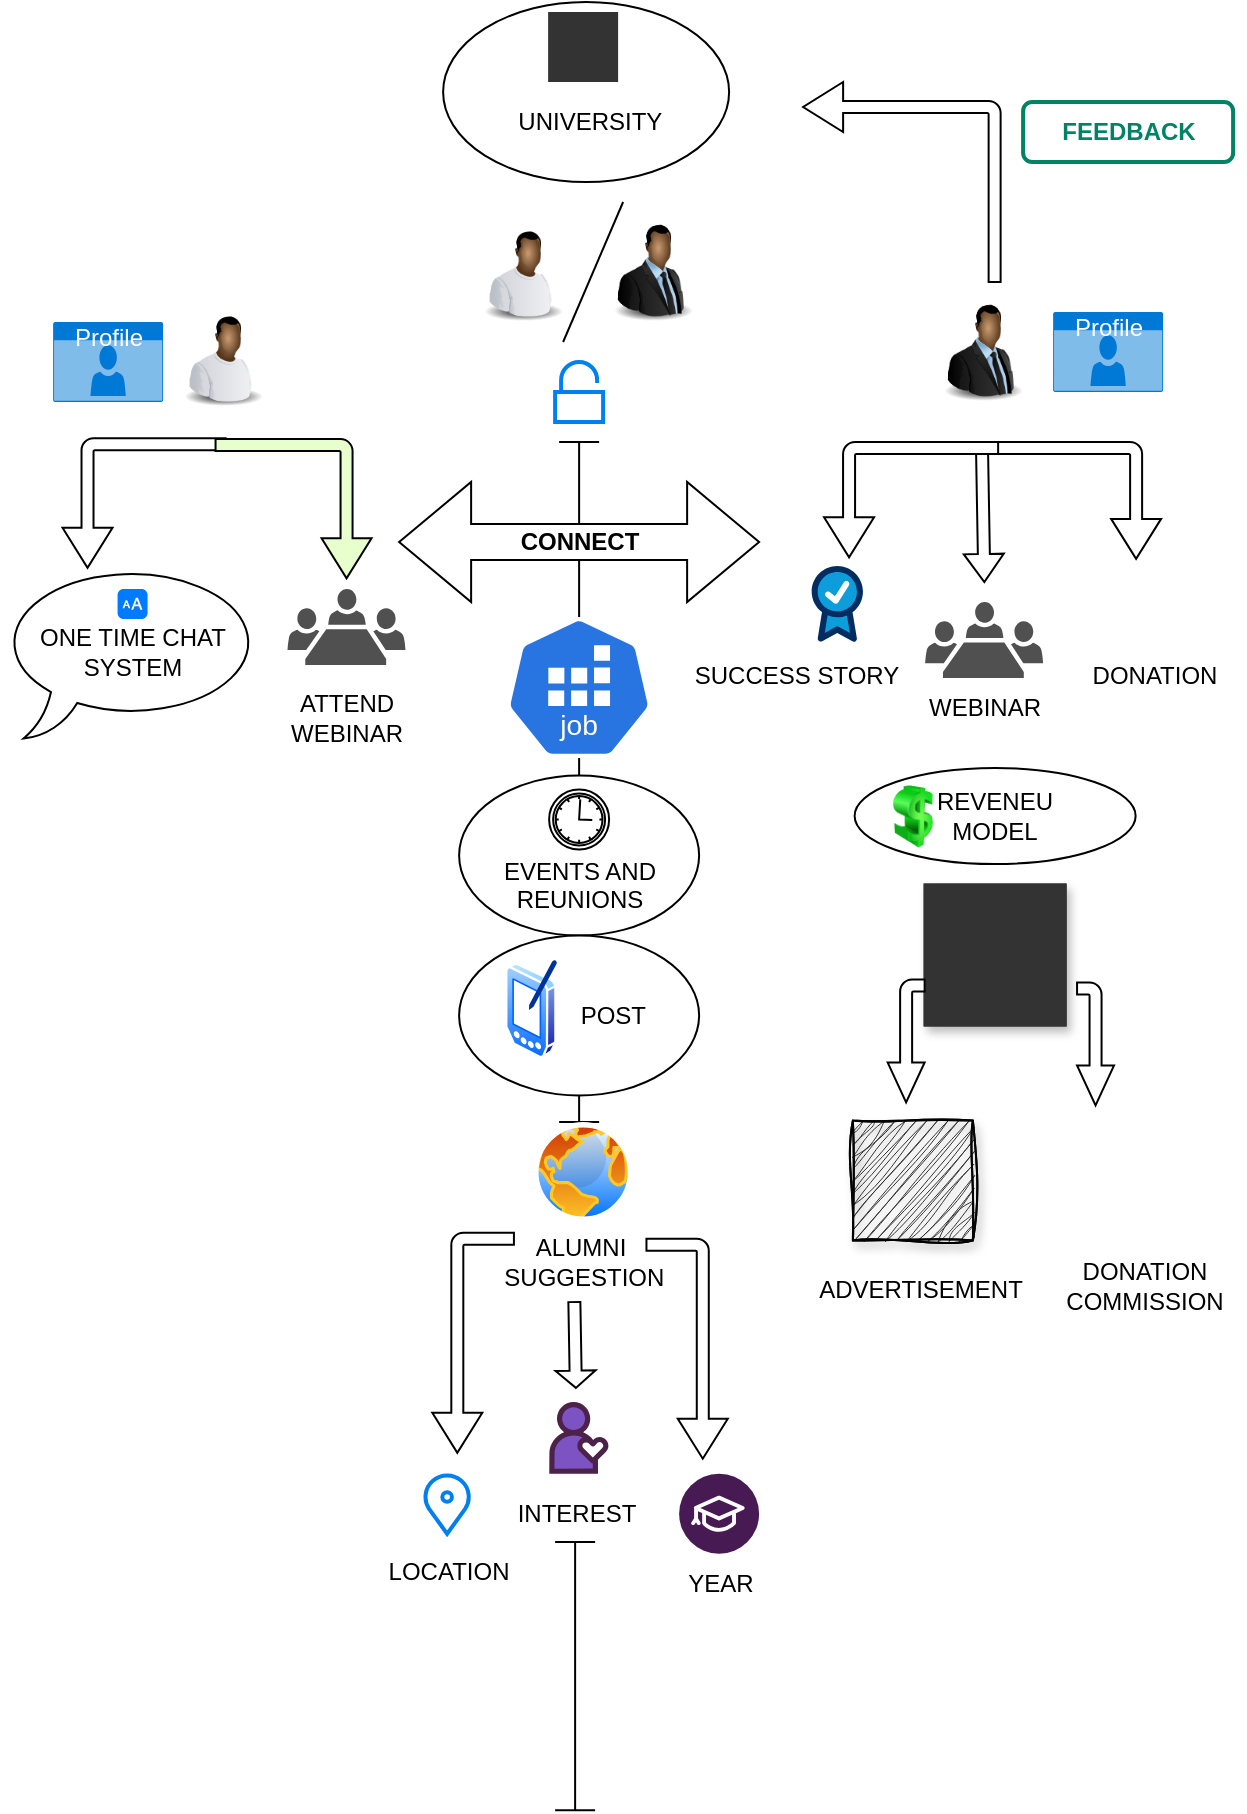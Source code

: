 <mxfile version="24.7.12">
  <diagram name="Page-1" id="2a19thuYVD6KIKSAlmyX">
    <mxGraphModel dx="1222" dy="717" grid="1" gridSize="10" guides="1" tooltips="1" connect="1" arrows="1" fold="1" page="1" pageScale="1" pageWidth="850" pageHeight="1100" math="0" shadow="0">
      <root>
        <mxCell id="0" />
        <mxCell id="1" parent="0" />
        <mxCell id="e3WXoAi0lVYZwH6KxabU-30" value="" style="image;html=1;image=img/lib/clip_art/people/Suit_Man_Black_128x128.png;fillOpacity=100;" vertex="1" parent="1">
          <mxGeometry x="400.56" y="208" width="50" height="50" as="geometry" />
        </mxCell>
        <mxCell id="e3WXoAi0lVYZwH6KxabU-31" value="" style="endArrow=none;html=1;rounded=0;" edge="1" parent="1">
          <mxGeometry width="50" height="50" relative="1" as="geometry">
            <mxPoint x="380.56" y="268" as="sourcePoint" />
            <mxPoint x="410.56" y="198" as="targetPoint" />
          </mxGeometry>
        </mxCell>
        <mxCell id="e3WXoAi0lVYZwH6KxabU-32" value="" style="image;html=1;image=img/lib/clip_art/people/Worker_Black_128x128.png" vertex="1" parent="1">
          <mxGeometry x="330.56" y="208" width="60" height="50" as="geometry" />
        </mxCell>
        <mxCell id="e3WXoAi0lVYZwH6KxabU-33" value="" style="html=1;verticalLabelPosition=bottom;align=center;labelBackgroundColor=#ffffff;verticalAlign=top;strokeWidth=2;strokeColor=#0080F0;shadow=0;dashed=0;shape=mxgraph.ios7.icons.unlocked;" vertex="1" parent="1">
          <mxGeometry x="376.56" y="278" width="24" height="30" as="geometry" />
        </mxCell>
        <mxCell id="e3WXoAi0lVYZwH6KxabU-34" value="" style="shape=singleArrow;direction=north;whiteSpace=wrap;html=1;rotation=-181;" vertex="1" parent="1">
          <mxGeometry x="580.56" y="318" width="20" height="70" as="geometry" />
        </mxCell>
        <mxCell id="e3WXoAi0lVYZwH6KxabU-35" value="" style="shape=crossbar;whiteSpace=wrap;html=1;rounded=1;direction=south;" vertex="1" parent="1">
          <mxGeometry x="378.56" y="318" width="20" height="340" as="geometry" />
        </mxCell>
        <mxCell id="e3WXoAi0lVYZwH6KxabU-36" value="&lt;b&gt;CONNECT&lt;/b&gt;" style="shape=doubleArrow;whiteSpace=wrap;html=1;" vertex="1" parent="1">
          <mxGeometry x="298.56" y="338" width="180" height="60" as="geometry" />
        </mxCell>
        <mxCell id="e3WXoAi0lVYZwH6KxabU-37" value="" style="image;html=1;image=img/lib/clip_art/people/Suit_Man_Black_128x128.png;fillOpacity=100;" vertex="1" parent="1">
          <mxGeometry x="565.56" y="248" width="50" height="50" as="geometry" />
        </mxCell>
        <mxCell id="e3WXoAi0lVYZwH6KxabU-38" value="" style="image;html=1;image=img/lib/clip_art/people/Worker_Black_128x128.png" vertex="1" parent="1">
          <mxGeometry x="180.56" y="250.5" width="60" height="50" as="geometry" />
        </mxCell>
        <mxCell id="e3WXoAi0lVYZwH6KxabU-39" value="Profile" style="html=1;whiteSpace=wrap;strokeColor=none;fillColor=#0079D6;labelPosition=center;verticalLabelPosition=middle;verticalAlign=top;align=center;fontSize=12;outlineConnect=0;spacingTop=-6;fontColor=#FFFFFF;sketch=0;shape=mxgraph.sitemap.profile;" vertex="1" parent="1">
          <mxGeometry x="125.56" y="258" width="55" height="40" as="geometry" />
        </mxCell>
        <mxCell id="e3WXoAi0lVYZwH6KxabU-40" value="" style="html=1;shadow=0;dashed=0;align=center;verticalAlign=middle;shape=mxgraph.arrows2.bendArrow;dy=3;dx=20;notch=0;arrowHead=25;rounded=1;rotation=90;" vertex="1" parent="1">
          <mxGeometry x="582.59" y="279.47" width="58.44" height="135.5" as="geometry" />
        </mxCell>
        <mxCell id="e3WXoAi0lVYZwH6KxabU-41" value="" style="shape=image;html=1;verticalAlign=top;verticalLabelPosition=bottom;labelBackgroundColor=#ffffff;imageAspect=0;aspect=fixed;image=https://cdn4.iconfinder.com/data/icons/money-and-currency-10/32/Donation-128.png" vertex="1" parent="1">
          <mxGeometry x="641.37" y="380.0" width="48" height="48" as="geometry" />
        </mxCell>
        <mxCell id="e3WXoAi0lVYZwH6KxabU-42" value="" style="html=1;shadow=0;dashed=0;align=center;verticalAlign=middle;shape=mxgraph.arrows2.bendArrow;dy=3;dx=20;notch=0;arrowHead=25;rounded=1;rotation=90;flipH=0;flipV=1;" vertex="1" parent="1">
          <mxGeometry x="525.72" y="303.31" width="57.66" height="87.03" as="geometry" />
        </mxCell>
        <mxCell id="e3WXoAi0lVYZwH6KxabU-43" value="" style="verticalLabelPosition=bottom;aspect=fixed;html=1;shape=mxgraph.salesforce.success;" vertex="1" parent="1">
          <mxGeometry x="504.76" y="380" width="25.8" height="37.94" as="geometry" />
        </mxCell>
        <mxCell id="e3WXoAi0lVYZwH6KxabU-44" value="Profile" style="html=1;whiteSpace=wrap;strokeColor=none;fillColor=#0079D6;labelPosition=center;verticalLabelPosition=middle;verticalAlign=top;align=center;fontSize=12;outlineConnect=0;spacingTop=-6;fontColor=#FFFFFF;sketch=0;shape=mxgraph.sitemap.profile;" vertex="1" parent="1">
          <mxGeometry x="625.56" y="253" width="55" height="40" as="geometry" />
        </mxCell>
        <mxCell id="e3WXoAi0lVYZwH6KxabU-45" value="" style="sketch=0;pointerEvents=1;shadow=0;dashed=0;html=1;strokeColor=none;fillColor=#505050;labelPosition=center;verticalLabelPosition=bottom;verticalAlign=top;outlineConnect=0;align=center;shape=mxgraph.office.users.meeting;" vertex="1" parent="1">
          <mxGeometry x="561.56" y="398" width="59" height="38" as="geometry" />
        </mxCell>
        <mxCell id="e3WXoAi0lVYZwH6KxabU-46" value="WEBINAR" style="text;html=1;align=center;verticalAlign=middle;resizable=0;points=[];autosize=1;strokeColor=none;fillColor=none;" vertex="1" parent="1">
          <mxGeometry x="551.06" y="436" width="80" height="30" as="geometry" />
        </mxCell>
        <mxCell id="e3WXoAi0lVYZwH6KxabU-47" value="SUCCESS STORY" style="text;html=1;align=center;verticalAlign=middle;resizable=0;points=[];autosize=1;strokeColor=none;fillColor=none;" vertex="1" parent="1">
          <mxGeometry x="431.56" y="420" width="130" height="30" as="geometry" />
        </mxCell>
        <mxCell id="e3WXoAi0lVYZwH6KxabU-48" value="DONATION" style="text;html=1;align=center;verticalAlign=middle;resizable=0;points=[];autosize=1;strokeColor=none;fillColor=none;" vertex="1" parent="1">
          <mxGeometry x="631.06" y="420" width="90" height="30" as="geometry" />
        </mxCell>
        <mxCell id="e3WXoAi0lVYZwH6KxabU-49" value="&lt;div&gt;&lt;br&gt;&lt;/div&gt;&lt;div&gt;&lt;br&gt;&lt;/div&gt;&lt;div&gt;&amp;nbsp;UNIVERSITY&lt;/div&gt;" style="ellipse;whiteSpace=wrap;html=1;" vertex="1" parent="1">
          <mxGeometry x="320.56" y="98" width="143" height="90" as="geometry" />
        </mxCell>
        <mxCell id="e3WXoAi0lVYZwH6KxabU-50" value="" style="html=1;shadow=0;dashed=0;align=center;verticalAlign=middle;shape=mxgraph.arrows2.bendArrow;dy=3;dx=20;notch=0;arrowHead=25;rounded=1;rotation=0;flipH=1;" vertex="1" parent="1">
          <mxGeometry x="500.56" y="138" width="98.75" height="100" as="geometry" />
        </mxCell>
        <mxCell id="e3WXoAi0lVYZwH6KxabU-51" value="FEEDBACK" style="dashed=0;html=1;rounded=1;strokeColor=#008364;fontSize=12;align=center;fontStyle=1;strokeWidth=2;fontColor=#008364" vertex="1" parent="1">
          <mxGeometry x="610.56" y="148" width="105" height="30" as="geometry" />
        </mxCell>
        <mxCell id="e3WXoAi0lVYZwH6KxabU-52" value="&lt;br&gt;&lt;div&gt;&lt;br&gt;&lt;/div&gt;&lt;div&gt;EVENTS AND REUNIONS&lt;/div&gt;" style="ellipse;whiteSpace=wrap;html=1;" vertex="1" parent="1">
          <mxGeometry x="328.56" y="484.75" width="120" height="80" as="geometry" />
        </mxCell>
        <mxCell id="e3WXoAi0lVYZwH6KxabU-53" value="&amp;nbsp;&amp;nbsp;&amp;nbsp;&amp;nbsp;&amp;nbsp;&amp;nbsp;&amp;nbsp;&amp;nbsp;&amp;nbsp; POST" style="ellipse;whiteSpace=wrap;html=1;" vertex="1" parent="1">
          <mxGeometry x="328.56" y="564.75" width="120" height="80" as="geometry" />
        </mxCell>
        <mxCell id="e3WXoAi0lVYZwH6KxabU-54" value="YEAR" style="text;html=1;align=center;verticalAlign=middle;resizable=0;points=[];autosize=1;strokeColor=none;fillColor=none;" vertex="1" parent="1">
          <mxGeometry x="428.56" y="873.9" width="60" height="30" as="geometry" />
        </mxCell>
        <mxCell id="e3WXoAi0lVYZwH6KxabU-55" value="" style="aspect=fixed;sketch=0;html=1;dashed=0;whitespace=wrap;verticalLabelPosition=bottom;verticalAlign=top;fillColor=#2875E2;strokeColor=#ffffff;points=[[0.005,0.63,0],[0.1,0.2,0],[0.9,0.2,0],[0.5,0,0],[0.995,0.63,0],[0.72,0.99,0],[0.5,1,0],[0.28,0.99,0]];shape=mxgraph.kubernetes.icon2;kubernetesLabel=1;prIcon=job" vertex="1" parent="1">
          <mxGeometry x="351.84" y="405.5" width="73.44" height="70.5" as="geometry" />
        </mxCell>
        <mxCell id="e3WXoAi0lVYZwH6KxabU-56" value="" style="image;aspect=fixed;perimeter=ellipsePerimeter;html=1;align=center;shadow=0;dashed=0;spacingTop=3;image=img/lib/active_directory/pda.svg;" vertex="1" parent="1">
          <mxGeometry x="351.56" y="576" width="27" height="50" as="geometry" />
        </mxCell>
        <mxCell id="e3WXoAi0lVYZwH6KxabU-57" value="" style="html=1;shadow=0;dashed=0;align=center;verticalAlign=middle;shape=mxgraph.arrows2.bendArrow;dy=3;dx=20;notch=0;arrowHead=25;rounded=1;rotation=90;flipH=0;flipV=1;" vertex="1" parent="1">
          <mxGeometry x="280.56" y="748" width="110" height="40.81" as="geometry" />
        </mxCell>
        <mxCell id="e3WXoAi0lVYZwH6KxabU-58" value="" style="shape=singleArrow;direction=north;whiteSpace=wrap;html=1;rotation=-181;" vertex="1" parent="1">
          <mxGeometry x="376.56" y="748" width="20" height="42.94" as="geometry" />
        </mxCell>
        <mxCell id="e3WXoAi0lVYZwH6KxabU-59" value="" style="html=1;shadow=0;dashed=0;align=center;verticalAlign=middle;shape=mxgraph.arrows2.bendArrow;dy=3;dx=20;notch=0;arrowHead=25;rounded=1;rotation=90;" vertex="1" parent="1">
          <mxGeometry x="387.56" y="751" width="110" height="40.66" as="geometry" />
        </mxCell>
        <mxCell id="e3WXoAi0lVYZwH6KxabU-60" value="" style="html=1;verticalLabelPosition=bottom;align=center;labelBackgroundColor=#ffffff;verticalAlign=top;strokeWidth=2;strokeColor=#0080F0;shadow=0;dashed=0;shape=mxgraph.ios7.icons.location;" vertex="1" parent="1">
          <mxGeometry x="310.56" y="833.9" width="24" height="30" as="geometry" />
        </mxCell>
        <mxCell id="e3WXoAi0lVYZwH6KxabU-61" value="" style="image;aspect=fixed;perimeter=ellipsePerimeter;html=1;align=center;shadow=0;dashed=0;spacingTop=3;image=img/lib/active_directory/internet_globe.svg;" vertex="1" parent="1">
          <mxGeometry x="365.56" y="658" width="50" height="50" as="geometry" />
        </mxCell>
        <mxCell id="e3WXoAi0lVYZwH6KxabU-62" value="&lt;div&gt;ALUMNI&lt;/div&gt;&lt;div&gt;&amp;nbsp;SUGGESTION&lt;/div&gt;" style="text;html=1;align=center;verticalAlign=middle;resizable=0;points=[];autosize=1;strokeColor=none;fillColor=none;" vertex="1" parent="1">
          <mxGeometry x="333.56" y="708" width="110" height="40" as="geometry" />
        </mxCell>
        <mxCell id="e3WXoAi0lVYZwH6KxabU-63" value="" style="verticalLabelPosition=bottom;aspect=fixed;html=1;shape=mxgraph.salesforce.philantrophy;" vertex="1" parent="1">
          <mxGeometry x="373.56" y="798" width="29.8" height="35.9" as="geometry" />
        </mxCell>
        <mxCell id="e3WXoAi0lVYZwH6KxabU-64" value="LOCATION" style="text;html=1;align=center;verticalAlign=middle;resizable=0;points=[];autosize=1;strokeColor=none;fillColor=none;" vertex="1" parent="1">
          <mxGeometry x="282.56" y="868" width="80" height="30" as="geometry" />
        </mxCell>
        <mxCell id="e3WXoAi0lVYZwH6KxabU-65" value="INTEREST" style="text;html=1;align=center;verticalAlign=middle;resizable=0;points=[];autosize=1;strokeColor=none;fillColor=none;" vertex="1" parent="1">
          <mxGeometry x="346.56" y="838.9" width="80" height="30" as="geometry" />
        </mxCell>
        <mxCell id="e3WXoAi0lVYZwH6KxabU-66" value="" style="verticalLabelPosition=bottom;aspect=fixed;html=1;shape=mxgraph.salesforce.education2;" vertex="1" parent="1">
          <mxGeometry x="438.56" y="833.9" width="40" height="40" as="geometry" />
        </mxCell>
        <mxCell id="e3WXoAi0lVYZwH6KxabU-67" value="" style="points=[[0.145,0.145,0],[0.5,0,0],[0.855,0.145,0],[1,0.5,0],[0.855,0.855,0],[0.5,1,0],[0.145,0.855,0],[0,0.5,0]];shape=mxgraph.bpmn.event;html=1;verticalLabelPosition=bottom;labelBackgroundColor=#ffffff;verticalAlign=top;align=center;perimeter=ellipsePerimeter;outlineConnect=0;aspect=fixed;outline=catching;symbol=timer;" vertex="1" parent="1">
          <mxGeometry x="373.56" y="491.75" width="30" height="30" as="geometry" />
        </mxCell>
        <mxCell id="e3WXoAi0lVYZwH6KxabU-68" value="" style="sketch=0;pointerEvents=1;shadow=0;dashed=0;html=1;strokeColor=none;fillColor=#505050;labelPosition=center;verticalLabelPosition=bottom;verticalAlign=top;outlineConnect=0;align=center;shape=mxgraph.office.users.meeting;" vertex="1" parent="1">
          <mxGeometry x="242.74" y="391.47" width="59" height="38" as="geometry" />
        </mxCell>
        <mxCell id="e3WXoAi0lVYZwH6KxabU-69" value="&lt;div&gt;ATTEND &lt;br&gt;&lt;/div&gt;&lt;div&gt;WEBINAR&lt;br&gt;&lt;/div&gt;" style="text;html=1;align=center;verticalAlign=middle;resizable=0;points=[];autosize=1;strokeColor=none;fillColor=none;" vertex="1" parent="1">
          <mxGeometry x="232.24" y="436" width="80" height="40" as="geometry" />
        </mxCell>
        <mxCell id="e3WXoAi0lVYZwH6KxabU-70" value="" style="html=1;shadow=0;dashed=0;align=center;verticalAlign=middle;shape=mxgraph.arrows2.bendArrow;dy=3;dx=20;notch=0;arrowHead=25;rounded=1;rotation=90;flipH=0;flipV=1;" vertex="1" parent="1">
          <mxGeometry x="138.66" y="307.73" width="64.75" height="81.55" as="geometry" />
        </mxCell>
        <mxCell id="e3WXoAi0lVYZwH6KxabU-71" value="&lt;div&gt;ONE TIME CHAT&lt;/div&gt;&lt;div&gt;SYSTEM&lt;br&gt;&lt;/div&gt;" style="whiteSpace=wrap;html=1;shape=mxgraph.basic.oval_callout" vertex="1" parent="1">
          <mxGeometry x="100" y="380" width="130.56" height="86.25" as="geometry" />
        </mxCell>
        <mxCell id="e3WXoAi0lVYZwH6KxabU-72" value="" style="shape=image;verticalAlign=top;verticalLabelPosition=bottom;labelBackgroundColor=#ffffff;imageAspect=0;aspect=fixed;image=https://cdn4.iconfinder.com/data/icons/aiga-symbol-signs/441/aiga_cashier-128.png;imageBackground=#333333;imageBorder=#333333;shadow=1;" vertex="1" parent="1">
          <mxGeometry x="561.31" y="539.25" width="70.5" height="70.5" as="geometry" />
        </mxCell>
        <mxCell id="e3WXoAi0lVYZwH6KxabU-74" value="" style="html=1;shadow=0;dashed=0;align=center;verticalAlign=middle;shape=mxgraph.arrows2.bendArrow;dy=3;dx=20;notch=0;arrowHead=25;rounded=1;rotation=90;flipH=0;flipV=1;" vertex="1" parent="1">
          <mxGeometry x="521.34" y="608.22" width="61.44" height="18.5" as="geometry" />
        </mxCell>
        <mxCell id="e3WXoAi0lVYZwH6KxabU-75" value="" style="shape=image;html=1;verticalAlign=top;verticalLabelPosition=bottom;labelBackgroundColor=#ffffff;imageAspect=0;aspect=fixed;image=https://cdn2.iconfinder.com/data/icons/seo-web-1-filled-outline/64/video_ads-advertisement-video_marketing-128.png;imageBorder=default;shadow=1;sketch=1;curveFitting=1;jiggle=2;imageBackground=#333333;" vertex="1" parent="1">
          <mxGeometry x="525.44" y="657.25" width="60" height="60" as="geometry" />
        </mxCell>
        <mxCell id="e3WXoAi0lVYZwH6KxabU-76" value="&lt;div&gt;REVENEU&lt;/div&gt;&lt;div&gt;MODEL&lt;br&gt;&lt;/div&gt;" style="ellipse;whiteSpace=wrap;html=1;" vertex="1" parent="1">
          <mxGeometry x="526.31" y="481" width="140.5" height="48" as="geometry" />
        </mxCell>
        <mxCell id="e3WXoAi0lVYZwH6KxabU-77" value="ADVERTISEMENT" style="text;html=1;align=center;verticalAlign=middle;resizable=0;points=[];autosize=1;strokeColor=none;fillColor=none;" vertex="1" parent="1">
          <mxGeometry x="494.06" y="727.25" width="130" height="30" as="geometry" />
        </mxCell>
        <mxCell id="e3WXoAi0lVYZwH6KxabU-78" value="" style="shape=image;html=1;verticalAlign=top;verticalLabelPosition=bottom;labelBackgroundColor=#ffffff;imageAspect=0;aspect=fixed;image=https://cdn4.iconfinder.com/data/icons/money-and-currency-10/32/Donation-128.png" vertex="1" parent="1">
          <mxGeometry x="621.06" y="650.06" width="67.19" height="67.19" as="geometry" />
        </mxCell>
        <mxCell id="e3WXoAi0lVYZwH6KxabU-79" value="&lt;div&gt;DONATION&lt;/div&gt;&lt;div&gt;COMMISSION&lt;br&gt;&lt;/div&gt;" style="text;html=1;align=center;verticalAlign=middle;resizable=0;points=[];autosize=1;strokeColor=none;fillColor=none;" vertex="1" parent="1">
          <mxGeometry x="621.06" y="720.25" width="100" height="40" as="geometry" />
        </mxCell>
        <mxCell id="e3WXoAi0lVYZwH6KxabU-80" value="" style="image;html=1;image=img/lib/clip_art/finance/Dollar_128x128.png" vertex="1" parent="1">
          <mxGeometry x="545.44" y="485.25" width="20" height="40" as="geometry" />
        </mxCell>
        <mxCell id="e3WXoAi0lVYZwH6KxabU-81" value="" style="html=1;strokeWidth=1;shadow=0;dashed=0;shape=mxgraph.ios7.misc.text_size;fillColor=#007AFF;strokeColor=none;buttonText=;strokeColor2=#222222;fontColor=#222222;fontSize=8;verticalLabelPosition=bottom;verticalAlign=top;align=center;sketch=0;" vertex="1" parent="1">
          <mxGeometry x="157.78" y="391.47" width="15" height="15" as="geometry" />
        </mxCell>
        <mxCell id="e3WXoAi0lVYZwH6KxabU-82" value="" style="html=1;shadow=0;dashed=0;align=center;verticalAlign=middle;shape=mxgraph.arrows2.bendArrow;dy=3;dx=20;notch=0;arrowHead=25;rounded=1;rotation=90;flipH=0;flipV=0;fillColor=#E6FFCC;" vertex="1" parent="1">
          <mxGeometry x="211" y="312.34" width="69.56" height="78" as="geometry" />
        </mxCell>
        <mxCell id="e3WXoAi0lVYZwH6KxabU-83" value="" style="shape=image;html=1;verticalAlign=top;verticalLabelPosition=bottom;labelBackgroundColor=#ffffff;imageAspect=0;aspect=fixed;image=https://cdn4.iconfinder.com/data/icons/essential-app-1/16/education-degree-course-university-college-128.png;imageBackground=#333333;" vertex="1" parent="1">
          <mxGeometry x="373.06" y="103" width="35" height="35" as="geometry" />
        </mxCell>
        <mxCell id="e3WXoAi0lVYZwH6KxabU-84" value="" style="shape=crossbar;whiteSpace=wrap;html=1;rounded=1;direction=south;" vertex="1" parent="1">
          <mxGeometry x="376.56" y="868" width="20" height="134.1" as="geometry" />
        </mxCell>
        <mxCell id="e3WXoAi0lVYZwH6KxabU-85" value="" style="html=1;shadow=0;dashed=0;align=center;verticalAlign=middle;shape=mxgraph.arrows2.bendArrow;dy=3;dx=20;notch=0;arrowHead=25;rounded=1;rotation=90;flipH=0;flipV=0;" vertex="1" parent="1">
          <mxGeometry x="616.06" y="609.75" width="61.44" height="18.5" as="geometry" />
        </mxCell>
      </root>
    </mxGraphModel>
  </diagram>
</mxfile>
